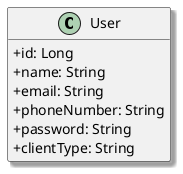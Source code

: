 @startuml
skinparam monochrome false
skinparam packageStyle rectangle
skinparam shadowing true
skinparam classAttributeIconSize 0
hide methods

class User {
    + id: Long
    + name: String
    + email: String
    + phoneNumber: String
    + password: String
    + clientType: String
}
@enduml
